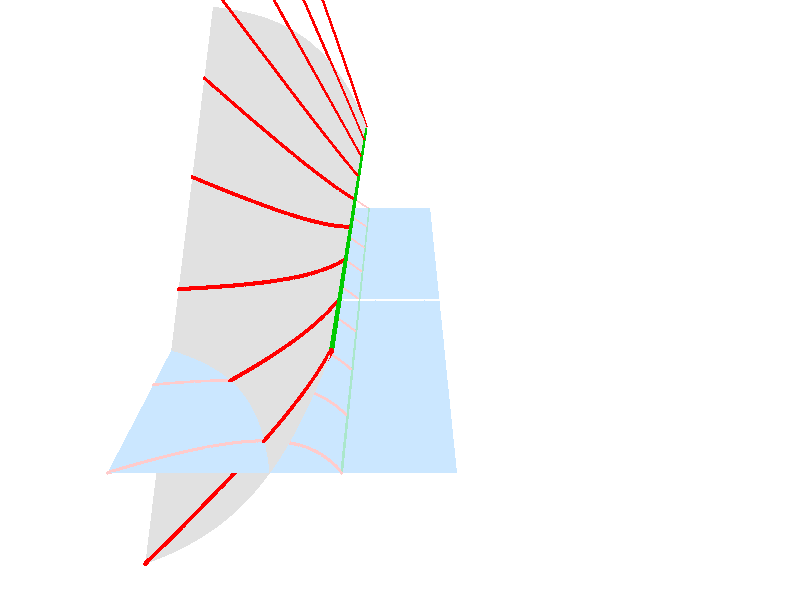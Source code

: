 //
// 3dimage.pov
//
// (c) 2022 Prof Dr Andreas Müller
//
#version 3.7;
#include "colors.inc"
#include "skies.inc"

global_settings {
        assumed_gamma 1
}

#declare imagescale = 1.03;
#declare at = 0.012;
#declare curver = 0.018;
#declare gridr = 0.005;

#declare Cameracenter = <-4.5,3,0.5>;
#declare Worldpoint = <0, 0, 0.5>;
#declare Lightsource = <-3,10,-1>;
#declare Lightdirection = vnormalize(Lightsource - Worldpoint);
#declare Lightaxis1 = vnormalize(vcross(Lightdirection, <0,1,0>));
#declare Lightaxis2 = vnormalize(vcross(Lightaxis1, Lightdirection));

camera {
	location Cameracenter
	look_at Worldpoint
	right 16/9 * x * imagescale
	up y * imagescale
}

light_source {
	Lightsource color White
	area_light Lightaxis1 Lightaxis2, 10, 10
	adaptive 1
	jitter
}

sky_sphere {
	pigment {
		color White
	}
}

#declare ymin = 1;
#declare ymax = 3;
#declare xmin = -2;
#declare xmax = 2;

#macro punkt(X,Y)
	< X, X * tanh(ln(Y)) + 1 / cosh(ln(Y)), Y >
#end

#macro charpunkt(x0, T)
	< x0 * cosh(T) + sinh(T), x0 * sinh(T) + cosh(T), exp(T) >
#end

#macro charpunkt0(y0, T)
	< y0 * cosh(T) + sinh(T), 0, exp(T) >
#end

mesh {
	#declare ystep = 0.05;
	#declare xstep = 0.05;

	#declare Y = ymin;
	#while (Y < ymax - ystep/2)
		#declare X = xmin;
		#while (X < xmax - xstep/2)
			triangle {
				punkt(X,         Y),
				punkt(X + xstep, Y),
				punkt(X + xstep, Y + ystep)
			}
			triangle {
				punkt(X,         Y),
				punkt(X + xstep, Y + ystep),
				punkt(X,         Y + ystep)
			}
			#declare X = X + xstep;
		#end
		#declare Y = Y + ystep;
	#end
	pigment {
		color Gray transmit 0.2
	}
	finish {
		specular 0.99
		metallic
	}
}

#macro characteristic(x0, r)
	#declare tstep = 0.01;
	#declare T = 0;
	#declare tmax = ln(ymax);
	#declare p = charpunkt(x0, T);
	sphere { p, r }
	#while (T < tmax - tstep/2)
		#declare oldp = p;
		#declare T = T + tstep;
		#declare p = charpunkt(x0, T);
		sphere { p, r }
		cylinder { oldp, p, r }
	#end
#end

#macro characteristic0(x0, r)
	#declare tstep = 0.01;
	#declare T = 0;
	#declare tmax = ln(ymax);
	#declare p = charpunkt0(x0, T);
	sphere { p, r }
	#while (T < tmax - tstep/2)
		#declare oldp = p;
		#declare T = T + tstep;
		#declare p = charpunkt0(x0, T);
		sphere { p, r }
		cylinder { oldp, p, r }
	#end
#end

//intersection {
//	box { <0, -10, ymin>, <xmax, 10, ymax> }
	union {
		#declare xstep = 0.5;
		#declare x0 = xmin;
		#while (x0 <= xmax)
			characteristic(x0, curver)
			#declare x0 = x0 + xstep;
		#end
		pigment {
			color Red
		}
		finish {
			specular 0.99
			metallic
		}
	}
//}

	union {
		#declare xstep = 0.5;
		#declare x0 = xmin;
		#while (x0 <= xmax)
			characteristic0(x0, at)
			#declare x0 = x0 + xstep;
		#end
		pigment {
			color rgb<1.0,0.6,0.6>
		}
		finish {
			specular 0.99
			metallic
		}
	}
//
// Cauchy initial curve
//
#declare darkgreen = rgb<0,0.6,0>;
union {
	#declare xstep = 0.1;
	#declare X = xmin;
	#declare p = punkt(X, 1);
	sphere { p, curver }
	#while (X < xmax - xstep/2)
		#declare oldp = p;
		#declare X = X + xstep;
		#declare p = punkt(X, 1);
		sphere { p, curver }
		cylinder { oldp, p, curver }
		#declare X = X + xstep;
	#end
	pigment {
		color darkgreen
	}
	finish {
		metallic
		specular 0.99
	}
}

//
// coordinate grid on surface
//
#macro ycurve(X)
	#declare Y = ymin;
	#declare ystep = 0.05;
	#declare p = punkt(X, Y);
	sphere { p, gridr }
	#while (Y < ymax - ystep / 2)
		#declare oldp = p;
		#declare Y = Y + ystep;
		#declare p = punkt(X, Y);
		sphere { p, gridr }
		cylinder { oldp, p, gridr }
	#end
#end

#macro xcurve(Y)
	#declare X = xmin;
	#declare xstep = 0.05;
	#declare p = punkt(X, Y);
	sphere { p, gridr }
	#while (X < xmax - xstep / 2)
		#declare oldp = p;
		#declare X = X + xstep;
		#declare p = punkt(X, Y);
		sphere { p, gridr }
		cylinder { oldp, p, gridr }
	#end
#end

union {
	#declare Xg = xmin;
	#while (Xg < xmax + 0.1)
		ycurve(Xg)
		#declare Xg = Xg + 0.2;
	#end
	#declare Yg = ymin;
	#while (Yg < ymax + 0.1)
		xcurve(Yg)
		#declare Yg = Yg + 0.2;
	#end
	pigment {
		color Gray
	}
	finish {
		metallic
		specular 0.99
	}
}

//
// draw an arrow from <from> to <to> with thickness <arrowthickness> with
// color <c>
//
#macro arrow(from, to, arrowthickness, c)
	#declare arrowdirection = vnormalize(to - from);
	#declare arrowlength = vlength(to - from);
	union {
		sphere {
			from, 1.1 * arrowthickness
		}
		cylinder {
			from,
			from + (arrowlength - 5 * arrowthickness) * arrowdirection,
			arrowthickness
		}
		cone {
			from + (arrowlength - 5 * arrowthickness) * arrowdirection,
			2 * arrowthickness,
			to,
			0
		}
		pigment {
			color c
		}
		finish {
			specular 0.9
			metallic
		}
	}
#end

arrow(<-2.1, 0,    0  >, < 2.1, 0, 0   >, at, White)
arrow(< 0,   0,   -0.1>, < 0,   0, 3.1 >, at, White)
arrow(< 0,  -0.1,  0  >, < 0,   2, 0   >, at, White)

//
// coordinate grid
//
union {
	#declare xstep = 0.2;
	#declare X = xmin;
	#while (X < xmax + xstep/2)
		cylinder { <X, 0, 0>, <X, 0, ymax>, gridr }
		sphere { <X, 0, ymax>, gridr }
		#declare X = X + xstep;
	#end
	#declare ystep = 0.2;
	#declare Y = 0;
	#while (Y < ymax + ystep/2)
		cylinder { <xmin, 0, Y>, <xmax, 0, Y>, gridr }
		sphere { <xmin, 0, Y>, gridr }
		sphere { <xmax, 0, Y>, gridr }
		#declare Y = Y + ystep;
	#end
	pigment {
		color rgb<0.6,0.8,1.0>
	}
	finish {
		specular 0.99
		metallic
	}
}

mesh {
	triangle { <-2, 0, 0>, <2, 0, 0>, <2, 0, 3> }
	triangle { <-2, 0, 0>, <2, 0, 3>, <-2, 0, 3> }
	pigment {
		color rgb<0.6,0.8,1.0> transmit 0.7
	}
	finish {
		specular 0.99
		metallic
	}
}

union {
	cylinder { <-2,0,1>, <2,0,1>, at }
	sphere { <-2, 0, 1>, at }
	sphere { <2, 0, 1>, at }
	pigment {
		color rgb<0.4,0.8,0.6>
	}
	finish {
		specular 0.99
		metallic
	}
}

